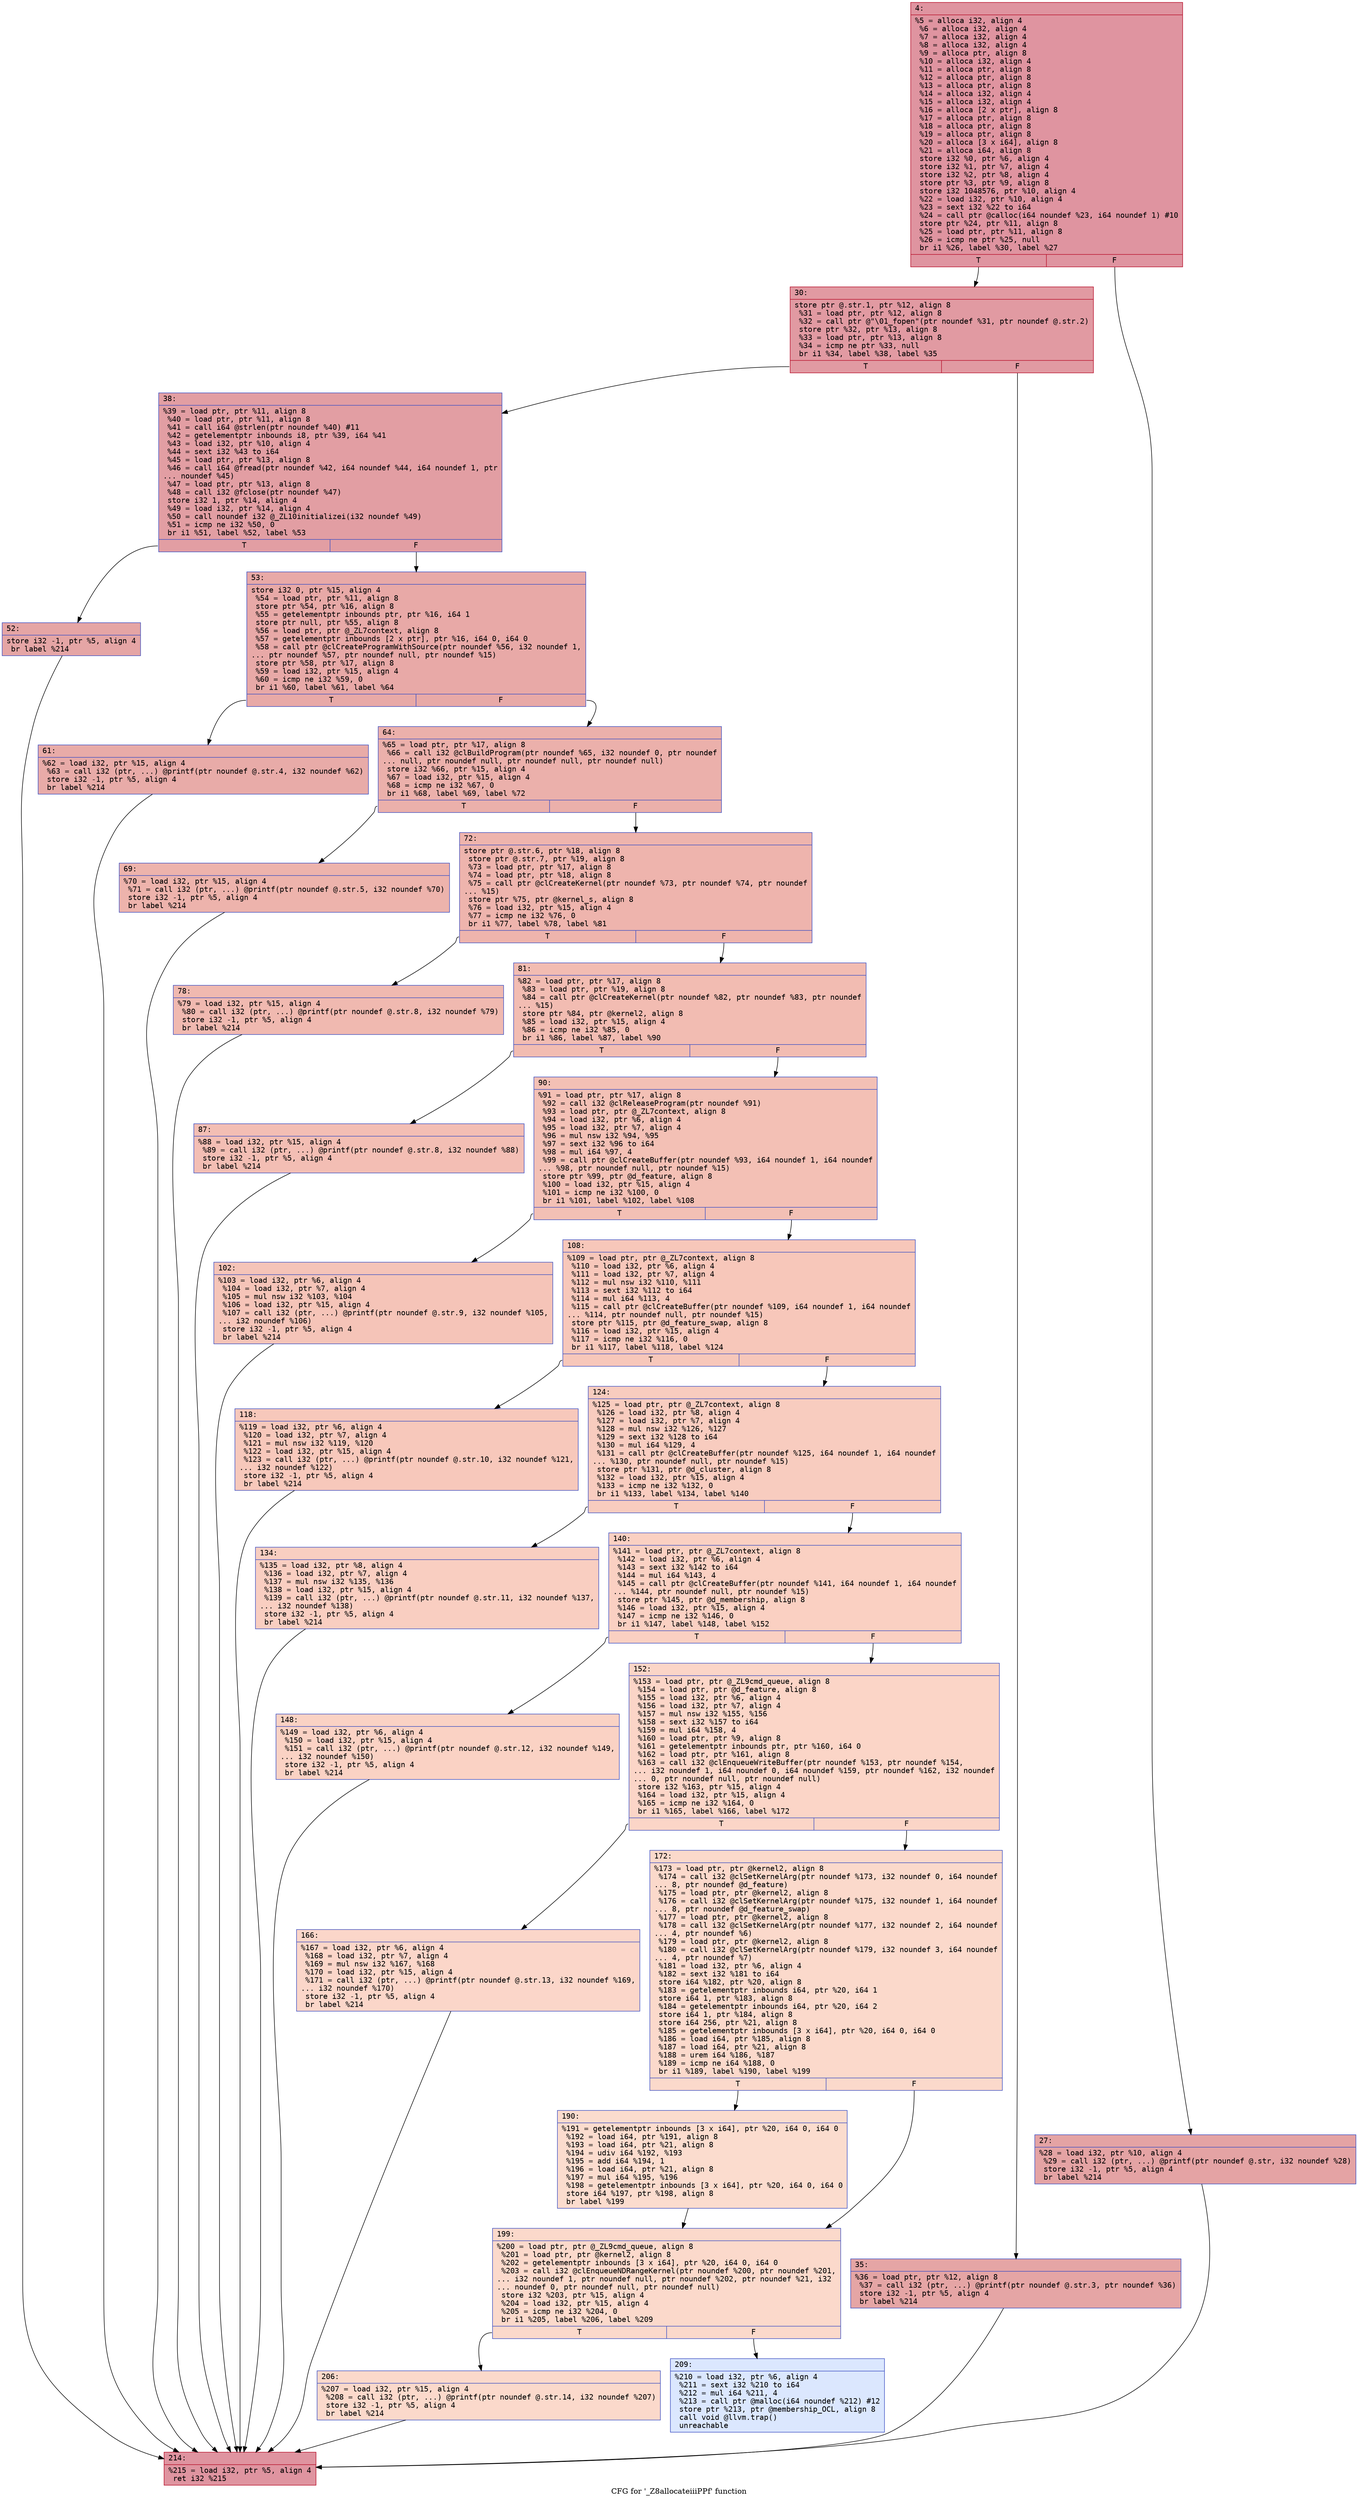 digraph "CFG for '_Z8allocateiiiPPf' function" {
	label="CFG for '_Z8allocateiiiPPf' function";

	Node0x6000032923a0 [shape=record,color="#b70d28ff", style=filled, fillcolor="#b70d2870" fontname="Courier",label="{4:\l|  %5 = alloca i32, align 4\l  %6 = alloca i32, align 4\l  %7 = alloca i32, align 4\l  %8 = alloca i32, align 4\l  %9 = alloca ptr, align 8\l  %10 = alloca i32, align 4\l  %11 = alloca ptr, align 8\l  %12 = alloca ptr, align 8\l  %13 = alloca ptr, align 8\l  %14 = alloca i32, align 4\l  %15 = alloca i32, align 4\l  %16 = alloca [2 x ptr], align 8\l  %17 = alloca ptr, align 8\l  %18 = alloca ptr, align 8\l  %19 = alloca ptr, align 8\l  %20 = alloca [3 x i64], align 8\l  %21 = alloca i64, align 8\l  store i32 %0, ptr %6, align 4\l  store i32 %1, ptr %7, align 4\l  store i32 %2, ptr %8, align 4\l  store ptr %3, ptr %9, align 8\l  store i32 1048576, ptr %10, align 4\l  %22 = load i32, ptr %10, align 4\l  %23 = sext i32 %22 to i64\l  %24 = call ptr @calloc(i64 noundef %23, i64 noundef 1) #10\l  store ptr %24, ptr %11, align 8\l  %25 = load ptr, ptr %11, align 8\l  %26 = icmp ne ptr %25, null\l  br i1 %26, label %30, label %27\l|{<s0>T|<s1>F}}"];
	Node0x6000032923a0:s0 -> Node0x600003292440[tooltip="4 -> 30\nProbability 62.50%" ];
	Node0x6000032923a0:s1 -> Node0x6000032923f0[tooltip="4 -> 27\nProbability 37.50%" ];
	Node0x6000032923f0 [shape=record,color="#3d50c3ff", style=filled, fillcolor="#c32e3170" fontname="Courier",label="{27:\l|  %28 = load i32, ptr %10, align 4\l  %29 = call i32 (ptr, ...) @printf(ptr noundef @.str, i32 noundef %28)\l  store i32 -1, ptr %5, align 4\l  br label %214\l}"];
	Node0x6000032923f0 -> Node0x600003292cb0[tooltip="27 -> 214\nProbability 100.00%" ];
	Node0x600003292440 [shape=record,color="#b70d28ff", style=filled, fillcolor="#bb1b2c70" fontname="Courier",label="{30:\l|  store ptr @.str.1, ptr %12, align 8\l  %31 = load ptr, ptr %12, align 8\l  %32 = call ptr @\"\\01_fopen\"(ptr noundef %31, ptr noundef @.str.2)\l  store ptr %32, ptr %13, align 8\l  %33 = load ptr, ptr %13, align 8\l  %34 = icmp ne ptr %33, null\l  br i1 %34, label %38, label %35\l|{<s0>T|<s1>F}}"];
	Node0x600003292440:s0 -> Node0x6000032924e0[tooltip="30 -> 38\nProbability 62.50%" ];
	Node0x600003292440:s1 -> Node0x600003292490[tooltip="30 -> 35\nProbability 37.50%" ];
	Node0x600003292490 [shape=record,color="#3d50c3ff", style=filled, fillcolor="#c5333470" fontname="Courier",label="{35:\l|  %36 = load ptr, ptr %12, align 8\l  %37 = call i32 (ptr, ...) @printf(ptr noundef @.str.3, ptr noundef %36)\l  store i32 -1, ptr %5, align 4\l  br label %214\l}"];
	Node0x600003292490 -> Node0x600003292cb0[tooltip="35 -> 214\nProbability 100.00%" ];
	Node0x6000032924e0 [shape=record,color="#3d50c3ff", style=filled, fillcolor="#be242e70" fontname="Courier",label="{38:\l|  %39 = load ptr, ptr %11, align 8\l  %40 = load ptr, ptr %11, align 8\l  %41 = call i64 @strlen(ptr noundef %40) #11\l  %42 = getelementptr inbounds i8, ptr %39, i64 %41\l  %43 = load i32, ptr %10, align 4\l  %44 = sext i32 %43 to i64\l  %45 = load ptr, ptr %13, align 8\l  %46 = call i64 @fread(ptr noundef %42, i64 noundef %44, i64 noundef 1, ptr\l... noundef %45)\l  %47 = load ptr, ptr %13, align 8\l  %48 = call i32 @fclose(ptr noundef %47)\l  store i32 1, ptr %14, align 4\l  %49 = load i32, ptr %14, align 4\l  %50 = call noundef i32 @_ZL10initializei(i32 noundef %49)\l  %51 = icmp ne i32 %50, 0\l  br i1 %51, label %52, label %53\l|{<s0>T|<s1>F}}"];
	Node0x6000032924e0:s0 -> Node0x600003292530[tooltip="38 -> 52\nProbability 62.50%" ];
	Node0x6000032924e0:s1 -> Node0x600003292580[tooltip="38 -> 53\nProbability 37.50%" ];
	Node0x600003292530 [shape=record,color="#3d50c3ff", style=filled, fillcolor="#c5333470" fontname="Courier",label="{52:\l|  store i32 -1, ptr %5, align 4\l  br label %214\l}"];
	Node0x600003292530 -> Node0x600003292cb0[tooltip="52 -> 214\nProbability 100.00%" ];
	Node0x600003292580 [shape=record,color="#3d50c3ff", style=filled, fillcolor="#ca3b3770" fontname="Courier",label="{53:\l|  store i32 0, ptr %15, align 4\l  %54 = load ptr, ptr %11, align 8\l  store ptr %54, ptr %16, align 8\l  %55 = getelementptr inbounds ptr, ptr %16, i64 1\l  store ptr null, ptr %55, align 8\l  %56 = load ptr, ptr @_ZL7context, align 8\l  %57 = getelementptr inbounds [2 x ptr], ptr %16, i64 0, i64 0\l  %58 = call ptr @clCreateProgramWithSource(ptr noundef %56, i32 noundef 1,\l... ptr noundef %57, ptr noundef null, ptr noundef %15)\l  store ptr %58, ptr %17, align 8\l  %59 = load i32, ptr %15, align 4\l  %60 = icmp ne i32 %59, 0\l  br i1 %60, label %61, label %64\l|{<s0>T|<s1>F}}"];
	Node0x600003292580:s0 -> Node0x6000032925d0[tooltip="53 -> 61\nProbability 62.50%" ];
	Node0x600003292580:s1 -> Node0x600003292620[tooltip="53 -> 64\nProbability 37.50%" ];
	Node0x6000032925d0 [shape=record,color="#3d50c3ff", style=filled, fillcolor="#cc403a70" fontname="Courier",label="{61:\l|  %62 = load i32, ptr %15, align 4\l  %63 = call i32 (ptr, ...) @printf(ptr noundef @.str.4, i32 noundef %62)\l  store i32 -1, ptr %5, align 4\l  br label %214\l}"];
	Node0x6000032925d0 -> Node0x600003292cb0[tooltip="61 -> 214\nProbability 100.00%" ];
	Node0x600003292620 [shape=record,color="#3d50c3ff", style=filled, fillcolor="#d24b4070" fontname="Courier",label="{64:\l|  %65 = load ptr, ptr %17, align 8\l  %66 = call i32 @clBuildProgram(ptr noundef %65, i32 noundef 0, ptr noundef\l... null, ptr noundef null, ptr noundef null, ptr noundef null)\l  store i32 %66, ptr %15, align 4\l  %67 = load i32, ptr %15, align 4\l  %68 = icmp ne i32 %67, 0\l  br i1 %68, label %69, label %72\l|{<s0>T|<s1>F}}"];
	Node0x600003292620:s0 -> Node0x600003292670[tooltip="64 -> 69\nProbability 62.50%" ];
	Node0x600003292620:s1 -> Node0x6000032926c0[tooltip="64 -> 72\nProbability 37.50%" ];
	Node0x600003292670 [shape=record,color="#3d50c3ff", style=filled, fillcolor="#d6524470" fontname="Courier",label="{69:\l|  %70 = load i32, ptr %15, align 4\l  %71 = call i32 (ptr, ...) @printf(ptr noundef @.str.5, i32 noundef %70)\l  store i32 -1, ptr %5, align 4\l  br label %214\l}"];
	Node0x600003292670 -> Node0x600003292cb0[tooltip="69 -> 214\nProbability 100.00%" ];
	Node0x6000032926c0 [shape=record,color="#3d50c3ff", style=filled, fillcolor="#d8564670" fontname="Courier",label="{72:\l|  store ptr @.str.6, ptr %18, align 8\l  store ptr @.str.7, ptr %19, align 8\l  %73 = load ptr, ptr %17, align 8\l  %74 = load ptr, ptr %18, align 8\l  %75 = call ptr @clCreateKernel(ptr noundef %73, ptr noundef %74, ptr noundef\l... %15)\l  store ptr %75, ptr @kernel_s, align 8\l  %76 = load i32, ptr %15, align 4\l  %77 = icmp ne i32 %76, 0\l  br i1 %77, label %78, label %81\l|{<s0>T|<s1>F}}"];
	Node0x6000032926c0:s0 -> Node0x600003292710[tooltip="72 -> 78\nProbability 62.50%" ];
	Node0x6000032926c0:s1 -> Node0x600003292760[tooltip="72 -> 81\nProbability 37.50%" ];
	Node0x600003292710 [shape=record,color="#3d50c3ff", style=filled, fillcolor="#de614d70" fontname="Courier",label="{78:\l|  %79 = load i32, ptr %15, align 4\l  %80 = call i32 (ptr, ...) @printf(ptr noundef @.str.8, i32 noundef %79)\l  store i32 -1, ptr %5, align 4\l  br label %214\l}"];
	Node0x600003292710 -> Node0x600003292cb0[tooltip="78 -> 214\nProbability 100.00%" ];
	Node0x600003292760 [shape=record,color="#3d50c3ff", style=filled, fillcolor="#e1675170" fontname="Courier",label="{81:\l|  %82 = load ptr, ptr %17, align 8\l  %83 = load ptr, ptr %19, align 8\l  %84 = call ptr @clCreateKernel(ptr noundef %82, ptr noundef %83, ptr noundef\l... %15)\l  store ptr %84, ptr @kernel2, align 8\l  %85 = load i32, ptr %15, align 4\l  %86 = icmp ne i32 %85, 0\l  br i1 %86, label %87, label %90\l|{<s0>T|<s1>F}}"];
	Node0x600003292760:s0 -> Node0x6000032927b0[tooltip="81 -> 87\nProbability 62.50%" ];
	Node0x600003292760:s1 -> Node0x600003292800[tooltip="81 -> 90\nProbability 37.50%" ];
	Node0x6000032927b0 [shape=record,color="#3d50c3ff", style=filled, fillcolor="#e36c5570" fontname="Courier",label="{87:\l|  %88 = load i32, ptr %15, align 4\l  %89 = call i32 (ptr, ...) @printf(ptr noundef @.str.8, i32 noundef %88)\l  store i32 -1, ptr %5, align 4\l  br label %214\l}"];
	Node0x6000032927b0 -> Node0x600003292cb0[tooltip="87 -> 214\nProbability 100.00%" ];
	Node0x600003292800 [shape=record,color="#3d50c3ff", style=filled, fillcolor="#e5705870" fontname="Courier",label="{90:\l|  %91 = load ptr, ptr %17, align 8\l  %92 = call i32 @clReleaseProgram(ptr noundef %91)\l  %93 = load ptr, ptr @_ZL7context, align 8\l  %94 = load i32, ptr %6, align 4\l  %95 = load i32, ptr %7, align 4\l  %96 = mul nsw i32 %94, %95\l  %97 = sext i32 %96 to i64\l  %98 = mul i64 %97, 4\l  %99 = call ptr @clCreateBuffer(ptr noundef %93, i64 noundef 1, i64 noundef\l... %98, ptr noundef null, ptr noundef %15)\l  store ptr %99, ptr @d_feature, align 8\l  %100 = load i32, ptr %15, align 4\l  %101 = icmp ne i32 %100, 0\l  br i1 %101, label %102, label %108\l|{<s0>T|<s1>F}}"];
	Node0x600003292800:s0 -> Node0x600003292850[tooltip="90 -> 102\nProbability 62.50%" ];
	Node0x600003292800:s1 -> Node0x6000032928a0[tooltip="90 -> 108\nProbability 37.50%" ];
	Node0x600003292850 [shape=record,color="#3d50c3ff", style=filled, fillcolor="#e97a5f70" fontname="Courier",label="{102:\l|  %103 = load i32, ptr %6, align 4\l  %104 = load i32, ptr %7, align 4\l  %105 = mul nsw i32 %103, %104\l  %106 = load i32, ptr %15, align 4\l  %107 = call i32 (ptr, ...) @printf(ptr noundef @.str.9, i32 noundef %105,\l... i32 noundef %106)\l  store i32 -1, ptr %5, align 4\l  br label %214\l}"];
	Node0x600003292850 -> Node0x600003292cb0[tooltip="102 -> 214\nProbability 100.00%" ];
	Node0x6000032928a0 [shape=record,color="#3d50c3ff", style=filled, fillcolor="#ec7f6370" fontname="Courier",label="{108:\l|  %109 = load ptr, ptr @_ZL7context, align 8\l  %110 = load i32, ptr %6, align 4\l  %111 = load i32, ptr %7, align 4\l  %112 = mul nsw i32 %110, %111\l  %113 = sext i32 %112 to i64\l  %114 = mul i64 %113, 4\l  %115 = call ptr @clCreateBuffer(ptr noundef %109, i64 noundef 1, i64 noundef\l... %114, ptr noundef null, ptr noundef %15)\l  store ptr %115, ptr @d_feature_swap, align 8\l  %116 = load i32, ptr %15, align 4\l  %117 = icmp ne i32 %116, 0\l  br i1 %117, label %118, label %124\l|{<s0>T|<s1>F}}"];
	Node0x6000032928a0:s0 -> Node0x6000032928f0[tooltip="108 -> 118\nProbability 62.50%" ];
	Node0x6000032928a0:s1 -> Node0x600003292940[tooltip="108 -> 124\nProbability 37.50%" ];
	Node0x6000032928f0 [shape=record,color="#3d50c3ff", style=filled, fillcolor="#ed836670" fontname="Courier",label="{118:\l|  %119 = load i32, ptr %6, align 4\l  %120 = load i32, ptr %7, align 4\l  %121 = mul nsw i32 %119, %120\l  %122 = load i32, ptr %15, align 4\l  %123 = call i32 (ptr, ...) @printf(ptr noundef @.str.10, i32 noundef %121,\l... i32 noundef %122)\l  store i32 -1, ptr %5, align 4\l  br label %214\l}"];
	Node0x6000032928f0 -> Node0x600003292cb0[tooltip="118 -> 214\nProbability 100.00%" ];
	Node0x600003292940 [shape=record,color="#3d50c3ff", style=filled, fillcolor="#f08b6e70" fontname="Courier",label="{124:\l|  %125 = load ptr, ptr @_ZL7context, align 8\l  %126 = load i32, ptr %8, align 4\l  %127 = load i32, ptr %7, align 4\l  %128 = mul nsw i32 %126, %127\l  %129 = sext i32 %128 to i64\l  %130 = mul i64 %129, 4\l  %131 = call ptr @clCreateBuffer(ptr noundef %125, i64 noundef 1, i64 noundef\l... %130, ptr noundef null, ptr noundef %15)\l  store ptr %131, ptr @d_cluster, align 8\l  %132 = load i32, ptr %15, align 4\l  %133 = icmp ne i32 %132, 0\l  br i1 %133, label %134, label %140\l|{<s0>T|<s1>F}}"];
	Node0x600003292940:s0 -> Node0x600003292990[tooltip="124 -> 134\nProbability 62.50%" ];
	Node0x600003292940:s1 -> Node0x6000032929e0[tooltip="124 -> 140\nProbability 37.50%" ];
	Node0x600003292990 [shape=record,color="#3d50c3ff", style=filled, fillcolor="#f2907270" fontname="Courier",label="{134:\l|  %135 = load i32, ptr %8, align 4\l  %136 = load i32, ptr %7, align 4\l  %137 = mul nsw i32 %135, %136\l  %138 = load i32, ptr %15, align 4\l  %139 = call i32 (ptr, ...) @printf(ptr noundef @.str.11, i32 noundef %137,\l... i32 noundef %138)\l  store i32 -1, ptr %5, align 4\l  br label %214\l}"];
	Node0x600003292990 -> Node0x600003292cb0[tooltip="134 -> 214\nProbability 100.00%" ];
	Node0x6000032929e0 [shape=record,color="#3d50c3ff", style=filled, fillcolor="#f3947570" fontname="Courier",label="{140:\l|  %141 = load ptr, ptr @_ZL7context, align 8\l  %142 = load i32, ptr %6, align 4\l  %143 = sext i32 %142 to i64\l  %144 = mul i64 %143, 4\l  %145 = call ptr @clCreateBuffer(ptr noundef %141, i64 noundef 1, i64 noundef\l... %144, ptr noundef null, ptr noundef %15)\l  store ptr %145, ptr @d_membership, align 8\l  %146 = load i32, ptr %15, align 4\l  %147 = icmp ne i32 %146, 0\l  br i1 %147, label %148, label %152\l|{<s0>T|<s1>F}}"];
	Node0x6000032929e0:s0 -> Node0x600003292a30[tooltip="140 -> 148\nProbability 62.50%" ];
	Node0x6000032929e0:s1 -> Node0x600003292a80[tooltip="140 -> 152\nProbability 37.50%" ];
	Node0x600003292a30 [shape=record,color="#3d50c3ff", style=filled, fillcolor="#f4987a70" fontname="Courier",label="{148:\l|  %149 = load i32, ptr %6, align 4\l  %150 = load i32, ptr %15, align 4\l  %151 = call i32 (ptr, ...) @printf(ptr noundef @.str.12, i32 noundef %149,\l... i32 noundef %150)\l  store i32 -1, ptr %5, align 4\l  br label %214\l}"];
	Node0x600003292a30 -> Node0x600003292cb0[tooltip="148 -> 214\nProbability 100.00%" ];
	Node0x600003292a80 [shape=record,color="#3d50c3ff", style=filled, fillcolor="#f5a08170" fontname="Courier",label="{152:\l|  %153 = load ptr, ptr @_ZL9cmd_queue, align 8\l  %154 = load ptr, ptr @d_feature, align 8\l  %155 = load i32, ptr %6, align 4\l  %156 = load i32, ptr %7, align 4\l  %157 = mul nsw i32 %155, %156\l  %158 = sext i32 %157 to i64\l  %159 = mul i64 %158, 4\l  %160 = load ptr, ptr %9, align 8\l  %161 = getelementptr inbounds ptr, ptr %160, i64 0\l  %162 = load ptr, ptr %161, align 8\l  %163 = call i32 @clEnqueueWriteBuffer(ptr noundef %153, ptr noundef %154,\l... i32 noundef 1, i64 noundef 0, i64 noundef %159, ptr noundef %162, i32 noundef\l... 0, ptr noundef null, ptr noundef null)\l  store i32 %163, ptr %15, align 4\l  %164 = load i32, ptr %15, align 4\l  %165 = icmp ne i32 %164, 0\l  br i1 %165, label %166, label %172\l|{<s0>T|<s1>F}}"];
	Node0x600003292a80:s0 -> Node0x600003292ad0[tooltip="152 -> 166\nProbability 62.50%" ];
	Node0x600003292a80:s1 -> Node0x600003292b20[tooltip="152 -> 172\nProbability 37.50%" ];
	Node0x600003292ad0 [shape=record,color="#3d50c3ff", style=filled, fillcolor="#f6a38570" fontname="Courier",label="{166:\l|  %167 = load i32, ptr %6, align 4\l  %168 = load i32, ptr %7, align 4\l  %169 = mul nsw i32 %167, %168\l  %170 = load i32, ptr %15, align 4\l  %171 = call i32 (ptr, ...) @printf(ptr noundef @.str.13, i32 noundef %169,\l... i32 noundef %170)\l  store i32 -1, ptr %5, align 4\l  br label %214\l}"];
	Node0x600003292ad0 -> Node0x600003292cb0[tooltip="166 -> 214\nProbability 100.00%" ];
	Node0x600003292b20 [shape=record,color="#3d50c3ff", style=filled, fillcolor="#f7a88970" fontname="Courier",label="{172:\l|  %173 = load ptr, ptr @kernel2, align 8\l  %174 = call i32 @clSetKernelArg(ptr noundef %173, i32 noundef 0, i64 noundef\l... 8, ptr noundef @d_feature)\l  %175 = load ptr, ptr @kernel2, align 8\l  %176 = call i32 @clSetKernelArg(ptr noundef %175, i32 noundef 1, i64 noundef\l... 8, ptr noundef @d_feature_swap)\l  %177 = load ptr, ptr @kernel2, align 8\l  %178 = call i32 @clSetKernelArg(ptr noundef %177, i32 noundef 2, i64 noundef\l... 4, ptr noundef %6)\l  %179 = load ptr, ptr @kernel2, align 8\l  %180 = call i32 @clSetKernelArg(ptr noundef %179, i32 noundef 3, i64 noundef\l... 4, ptr noundef %7)\l  %181 = load i32, ptr %6, align 4\l  %182 = sext i32 %181 to i64\l  store i64 %182, ptr %20, align 8\l  %183 = getelementptr inbounds i64, ptr %20, i64 1\l  store i64 1, ptr %183, align 8\l  %184 = getelementptr inbounds i64, ptr %20, i64 2\l  store i64 1, ptr %184, align 8\l  store i64 256, ptr %21, align 8\l  %185 = getelementptr inbounds [3 x i64], ptr %20, i64 0, i64 0\l  %186 = load i64, ptr %185, align 8\l  %187 = load i64, ptr %21, align 8\l  %188 = urem i64 %186, %187\l  %189 = icmp ne i64 %188, 0\l  br i1 %189, label %190, label %199\l|{<s0>T|<s1>F}}"];
	Node0x600003292b20:s0 -> Node0x600003292b70[tooltip="172 -> 190\nProbability 62.50%" ];
	Node0x600003292b20:s1 -> Node0x600003292bc0[tooltip="172 -> 199\nProbability 37.50%" ];
	Node0x600003292b70 [shape=record,color="#3d50c3ff", style=filled, fillcolor="#f7af9170" fontname="Courier",label="{190:\l|  %191 = getelementptr inbounds [3 x i64], ptr %20, i64 0, i64 0\l  %192 = load i64, ptr %191, align 8\l  %193 = load i64, ptr %21, align 8\l  %194 = udiv i64 %192, %193\l  %195 = add i64 %194, 1\l  %196 = load i64, ptr %21, align 8\l  %197 = mul i64 %195, %196\l  %198 = getelementptr inbounds [3 x i64], ptr %20, i64 0, i64 0\l  store i64 %197, ptr %198, align 8\l  br label %199\l}"];
	Node0x600003292b70 -> Node0x600003292bc0[tooltip="190 -> 199\nProbability 100.00%" ];
	Node0x600003292bc0 [shape=record,color="#3d50c3ff", style=filled, fillcolor="#f7a88970" fontname="Courier",label="{199:\l|  %200 = load ptr, ptr @_ZL9cmd_queue, align 8\l  %201 = load ptr, ptr @kernel2, align 8\l  %202 = getelementptr inbounds [3 x i64], ptr %20, i64 0, i64 0\l  %203 = call i32 @clEnqueueNDRangeKernel(ptr noundef %200, ptr noundef %201,\l... i32 noundef 1, ptr noundef null, ptr noundef %202, ptr noundef %21, i32\l... noundef 0, ptr noundef null, ptr noundef null)\l  store i32 %203, ptr %15, align 4\l  %204 = load i32, ptr %15, align 4\l  %205 = icmp ne i32 %204, 0\l  br i1 %205, label %206, label %209\l|{<s0>T|<s1>F}}"];
	Node0x600003292bc0:s0 -> Node0x600003292c10[tooltip="199 -> 206\nProbability 100.00%" ];
	Node0x600003292bc0:s1 -> Node0x600003292c60[tooltip="199 -> 209\nProbability 0.00%" ];
	Node0x600003292c10 [shape=record,color="#3d50c3ff", style=filled, fillcolor="#f7a88970" fontname="Courier",label="{206:\l|  %207 = load i32, ptr %15, align 4\l  %208 = call i32 (ptr, ...) @printf(ptr noundef @.str.14, i32 noundef %207)\l  store i32 -1, ptr %5, align 4\l  br label %214\l}"];
	Node0x600003292c10 -> Node0x600003292cb0[tooltip="206 -> 214\nProbability 100.00%" ];
	Node0x600003292c60 [shape=record,color="#3d50c3ff", style=filled, fillcolor="#aec9fc70" fontname="Courier",label="{209:\l|  %210 = load i32, ptr %6, align 4\l  %211 = sext i32 %210 to i64\l  %212 = mul i64 %211, 4\l  %213 = call ptr @malloc(i64 noundef %212) #12\l  store ptr %213, ptr @membership_OCL, align 8\l  call void @llvm.trap()\l  unreachable\l}"];
	Node0x600003292cb0 [shape=record,color="#b70d28ff", style=filled, fillcolor="#b70d2870" fontname="Courier",label="{214:\l|  %215 = load i32, ptr %5, align 4\l  ret i32 %215\l}"];
}

